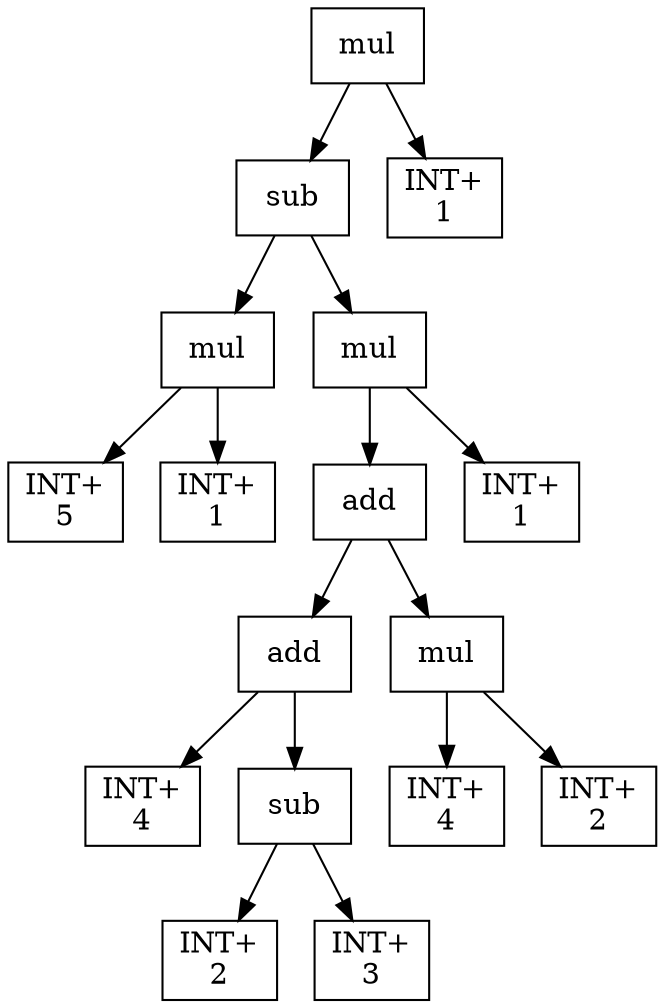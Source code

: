 digraph expr {
  node [shape=box];
  n1 [label="mul"];
  n2 [label="sub"];
  n3 [label="mul"];
  n4 [label="INT+\n5"];
  n5 [label="INT+\n1"];
  n3 -> n4;
  n3 -> n5;
  n6 [label="mul"];
  n7 [label="add"];
  n8 [label="add"];
  n9 [label="INT+\n4"];
  n10 [label="sub"];
  n11 [label="INT+\n2"];
  n12 [label="INT+\n3"];
  n10 -> n11;
  n10 -> n12;
  n8 -> n9;
  n8 -> n10;
  n13 [label="mul"];
  n14 [label="INT+\n4"];
  n15 [label="INT+\n2"];
  n13 -> n14;
  n13 -> n15;
  n7 -> n8;
  n7 -> n13;
  n16 [label="INT+\n1"];
  n6 -> n7;
  n6 -> n16;
  n2 -> n3;
  n2 -> n6;
  n17 [label="INT+\n1"];
  n1 -> n2;
  n1 -> n17;
}